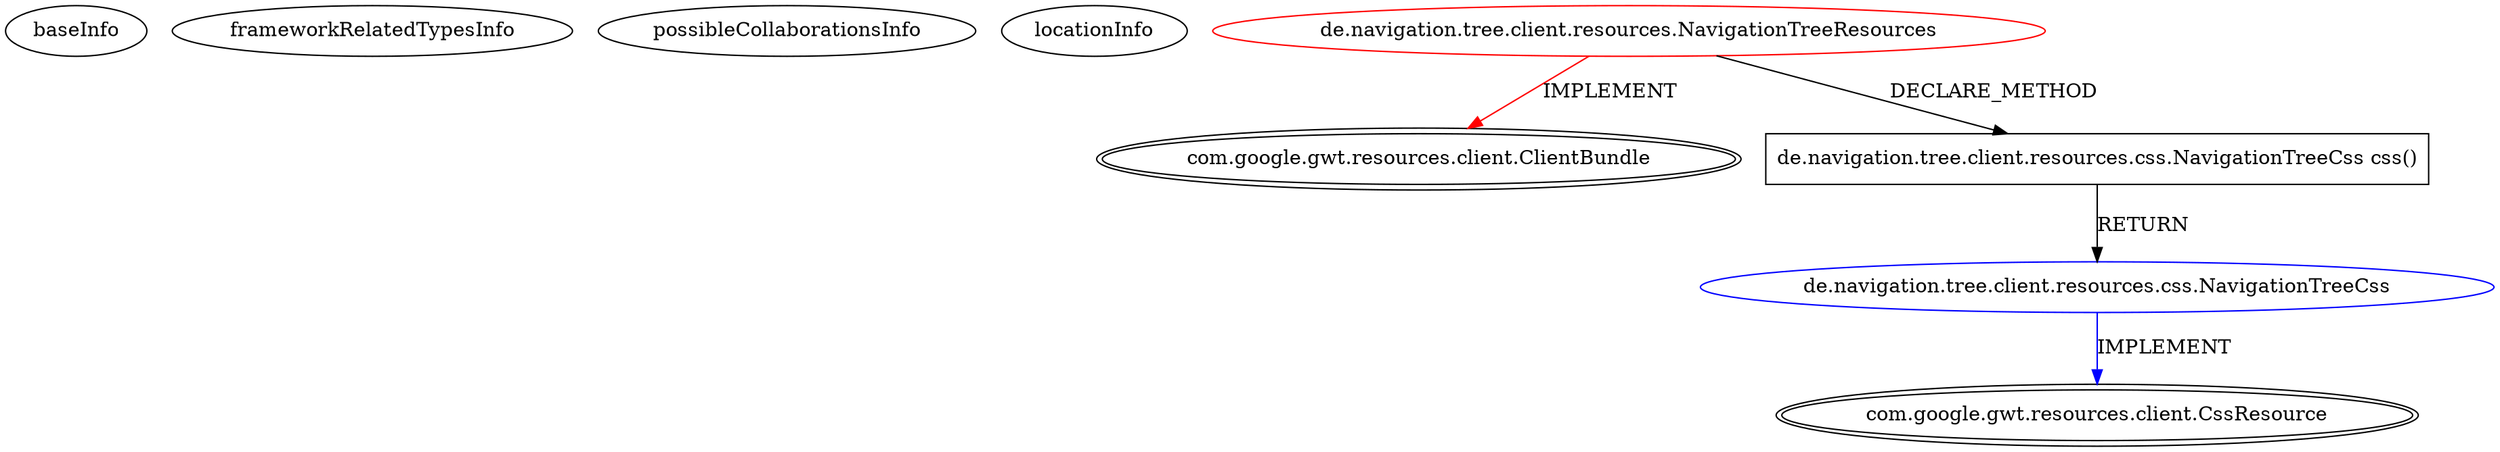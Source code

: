 digraph {
baseInfo[graphId=1284,category="extension_graph",isAnonymous=false,possibleRelation=true]
frameworkRelatedTypesInfo[0="com.google.gwt.resources.client.ClientBundle"]
possibleCollaborationsInfo[0="1284~CLIENT_METHOD_DECLARATION-RETURN_TYPE-~com.google.gwt.resources.client.ClientBundle ~com.google.gwt.resources.client.CssResource ~false~false"]
locationInfo[projectName="domi1wa-List-Navigation-Tree",filePath="/domi1wa-List-Navigation-Tree/List-Navigation-Tree-master/NavigationTree/src/de/navigation/tree/client/resources/NavigationTreeResources.java",contextSignature="NavigationTreeResources",graphId="1284"]
0[label="de.navigation.tree.client.resources.NavigationTreeResources",vertexType="ROOT_CLIENT_CLASS_DECLARATION",isFrameworkType=false,color=red]
1[label="com.google.gwt.resources.client.ClientBundle",vertexType="FRAMEWORK_INTERFACE_TYPE",isFrameworkType=true,peripheries=2]
2[label="de.navigation.tree.client.resources.css.NavigationTreeCss css()",vertexType="CLIENT_METHOD_DECLARATION",isFrameworkType=false,shape=box]
3[label="de.navigation.tree.client.resources.css.NavigationTreeCss",vertexType="REFERENCE_CLIENT_CLASS_DECLARATION",isFrameworkType=false,color=blue]
4[label="com.google.gwt.resources.client.CssResource",vertexType="FRAMEWORK_INTERFACE_TYPE",isFrameworkType=true,peripheries=2]
0->1[label="IMPLEMENT",color=red]
0->2[label="DECLARE_METHOD"]
3->4[label="IMPLEMENT",color=blue]
2->3[label="RETURN"]
}
